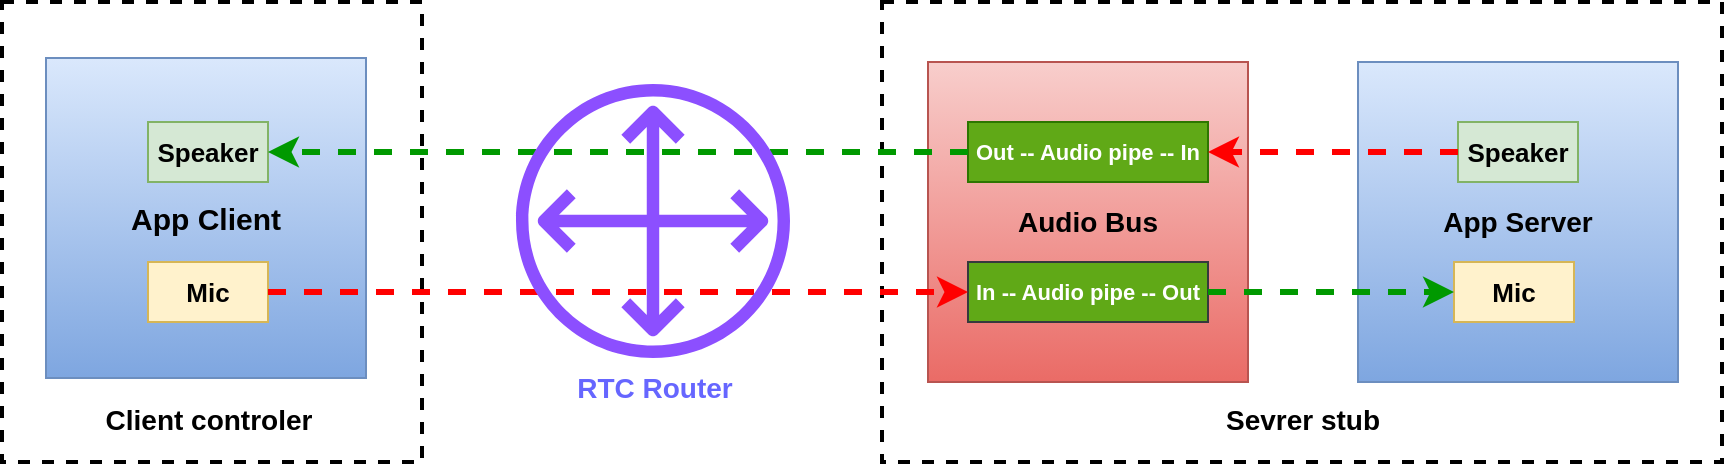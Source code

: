 <mxfile version="24.8.3">
  <diagram name="Page-1" id="e56a1550-8fbb-45ad-956c-1786394a9013">
    <mxGraphModel dx="1306" dy="813" grid="1" gridSize="10" guides="1" tooltips="1" connect="1" arrows="1" fold="1" page="1" pageScale="1" pageWidth="1100" pageHeight="850" background="none" math="0" shadow="0">
      <root>
        <mxCell id="0" />
        <mxCell id="1" parent="0" />
        <mxCell id="dviLVYzvUiRTf4Ah8dCm-29" value="" style="rounded=0;whiteSpace=wrap;html=1;dashed=1;strokeWidth=2;" parent="1" vertex="1">
          <mxGeometry x="20" y="270" width="210" height="230" as="geometry" />
        </mxCell>
        <mxCell id="dviLVYzvUiRTf4Ah8dCm-24" value="" style="rounded=0;whiteSpace=wrap;html=1;dashed=1;strokeWidth=2;" parent="1" vertex="1">
          <mxGeometry x="460" y="270" width="420" height="230" as="geometry" />
        </mxCell>
        <mxCell id="dviLVYzvUiRTf4Ah8dCm-2" value="&lt;font style=&quot;font-size: 15px;&quot;&gt;&lt;b&gt;App Client&lt;/b&gt;&lt;/font&gt;" style="whiteSpace=wrap;html=1;aspect=fixed;fillColor=#dae8fc;gradientColor=#7ea6e0;strokeColor=#6c8ebf;" parent="1" vertex="1">
          <mxGeometry x="42" y="298" width="160" height="160" as="geometry" />
        </mxCell>
        <mxCell id="dviLVYzvUiRTf4Ah8dCm-3" value="&lt;font style=&quot;font-size: 13px;&quot;&gt;&lt;b&gt;Mic&lt;/b&gt;&lt;/font&gt;" style="text;strokeColor=#d6b656;align=center;fillColor=#fff2cc;html=1;verticalAlign=middle;whiteSpace=wrap;rounded=0;" parent="1" vertex="1">
          <mxGeometry x="93" y="400" width="60" height="30" as="geometry" />
        </mxCell>
        <mxCell id="dviLVYzvUiRTf4Ah8dCm-4" value="&lt;font style=&quot;font-size: 13px;&quot;&gt;&lt;b&gt;Speaker&lt;/b&gt;&lt;/font&gt;" style="text;strokeColor=#82b366;align=center;fillColor=#d5e8d4;html=1;verticalAlign=middle;whiteSpace=wrap;rounded=0;" parent="1" vertex="1">
          <mxGeometry x="93" y="330" width="60" height="30" as="geometry" />
        </mxCell>
        <mxCell id="dviLVYzvUiRTf4Ah8dCm-5" value="&lt;font style=&quot;font-size: 14px;&quot;&gt;&lt;b&gt;App Server&lt;/b&gt;&lt;/font&gt;" style="whiteSpace=wrap;html=1;aspect=fixed;fillColor=#dae8fc;strokeColor=#6c8ebf;gradientColor=#7ea6e0;" parent="1" vertex="1">
          <mxGeometry x="698" y="300" width="160" height="160" as="geometry" />
        </mxCell>
        <mxCell id="dviLVYzvUiRTf4Ah8dCm-6" value="&lt;font style=&quot;font-size: 13px;&quot;&gt;&lt;b&gt;Mic&lt;/b&gt;&lt;/font&gt;" style="text;strokeColor=#d6b656;align=center;fillColor=#fff2cc;html=1;verticalAlign=middle;whiteSpace=wrap;rounded=0;" parent="1" vertex="1">
          <mxGeometry x="746" y="400" width="60" height="30" as="geometry" />
        </mxCell>
        <mxCell id="dviLVYzvUiRTf4Ah8dCm-7" value="&lt;font style=&quot;font-size: 13px;&quot;&gt;&lt;b&gt;Speaker&lt;/b&gt;&lt;/font&gt;" style="text;strokeColor=#82b366;align=center;fillColor=#d5e8d4;html=1;verticalAlign=middle;whiteSpace=wrap;rounded=0;" parent="1" vertex="1">
          <mxGeometry x="748" y="330" width="60" height="30" as="geometry" />
        </mxCell>
        <mxCell id="dviLVYzvUiRTf4Ah8dCm-8" value="&lt;font style=&quot;font-size: 14px;&quot;&gt;&lt;b&gt;Audio Bus&lt;/b&gt;&lt;/font&gt;" style="whiteSpace=wrap;html=1;aspect=fixed;fillColor=#f8cecc;gradientColor=#ea6b66;strokeColor=#b85450;" parent="1" vertex="1">
          <mxGeometry x="483" y="300" width="160" height="160" as="geometry" />
        </mxCell>
        <mxCell id="dviLVYzvUiRTf4Ah8dCm-9" value="&lt;font size=&quot;1&quot; style=&quot;&quot;&gt;&lt;b style=&quot;font-size: 11px;&quot;&gt;Out -- Audio pipe -- In&lt;/b&gt;&lt;/font&gt;" style="rounded=0;whiteSpace=wrap;html=1;fillColor=#60a917;fontColor=#ffffff;strokeColor=#2D7600;" parent="1" vertex="1">
          <mxGeometry x="503" y="330" width="120" height="30" as="geometry" />
        </mxCell>
        <mxCell id="dviLVYzvUiRTf4Ah8dCm-10" value="&lt;font color=&quot;#ffffff&quot; style=&quot;font-size: 11px;&quot;&gt;&lt;b&gt;In -- Audio pipe -- Out&lt;/b&gt;&lt;/font&gt;" style="rounded=0;whiteSpace=wrap;html=1;fillColor=#60A917;strokeColor=#36393d;" parent="1" vertex="1">
          <mxGeometry x="503" y="400" width="120" height="30" as="geometry" />
        </mxCell>
        <mxCell id="dviLVYzvUiRTf4Ah8dCm-11" value="" style="endArrow=classic;html=1;rounded=0;exitX=1;exitY=0.5;exitDx=0;exitDy=0;entryX=0;entryY=0.5;entryDx=0;entryDy=0;strokeWidth=3;dashed=1;strokeColor=#FF0000;" parent="1" source="dviLVYzvUiRTf4Ah8dCm-3" target="dviLVYzvUiRTf4Ah8dCm-10" edge="1">
          <mxGeometry width="50" height="50" relative="1" as="geometry">
            <mxPoint x="160" y="422.5" as="sourcePoint" />
            <mxPoint x="487" y="425.08" as="targetPoint" />
          </mxGeometry>
        </mxCell>
        <mxCell id="dviLVYzvUiRTf4Ah8dCm-12" value="" style="endArrow=classic;html=1;rounded=0;exitX=1;exitY=0.5;exitDx=0;exitDy=0;entryX=0;entryY=0.5;entryDx=0;entryDy=0;strokeWidth=3;dashed=1;strokeColor=#009900;" parent="1" source="dviLVYzvUiRTf4Ah8dCm-10" target="dviLVYzvUiRTf4Ah8dCm-6" edge="1">
          <mxGeometry width="50" height="50" relative="1" as="geometry">
            <mxPoint x="530" y="450" as="sourcePoint" />
            <mxPoint x="580" y="400" as="targetPoint" />
          </mxGeometry>
        </mxCell>
        <mxCell id="dviLVYzvUiRTf4Ah8dCm-13" value="" style="endArrow=classic;html=1;rounded=0;exitX=0;exitY=0.5;exitDx=0;exitDy=0;strokeWidth=3;dashed=1;strokeColor=#FF0000;" parent="1" source="dviLVYzvUiRTf4Ah8dCm-7" target="dviLVYzvUiRTf4Ah8dCm-9" edge="1">
          <mxGeometry width="50" height="50" relative="1" as="geometry">
            <mxPoint x="630" y="610" as="sourcePoint" />
            <mxPoint x="680" y="560" as="targetPoint" />
          </mxGeometry>
        </mxCell>
        <mxCell id="dviLVYzvUiRTf4Ah8dCm-14" value="" style="endArrow=classic;html=1;rounded=0;exitX=0;exitY=0.5;exitDx=0;exitDy=0;entryX=1;entryY=0.5;entryDx=0;entryDy=0;strokeWidth=3;dashed=1;strokeColor=#009900;" parent="1" source="dviLVYzvUiRTf4Ah8dCm-9" target="dviLVYzvUiRTf4Ah8dCm-4" edge="1">
          <mxGeometry width="50" height="50" relative="1" as="geometry">
            <mxPoint x="530" y="450" as="sourcePoint" />
            <mxPoint x="580" y="400" as="targetPoint" />
          </mxGeometry>
        </mxCell>
        <mxCell id="dviLVYzvUiRTf4Ah8dCm-19" value="&lt;font color=&quot;#6666ff&quot;&gt;&lt;span style=&quot;font-size: 14px;&quot;&gt;&lt;b&gt;RTC Router&lt;/b&gt;&lt;/span&gt;&lt;/font&gt;" style="sketch=0;outlineConnect=0;fontColor=#232F3E;gradientColor=none;fillColor=#8C4FFF;strokeColor=none;dashed=1;verticalLabelPosition=bottom;verticalAlign=top;align=center;html=1;fontSize=12;fontStyle=0;aspect=fixed;pointerEvents=1;shape=mxgraph.aws4.customer_gateway;" parent="1" vertex="1">
          <mxGeometry x="277" y="311" width="137" height="137" as="geometry" />
        </mxCell>
        <mxCell id="dviLVYzvUiRTf4Ah8dCm-26" value="&lt;b&gt;&lt;font style=&quot;font-size: 14px;&quot;&gt;Client controler&lt;/font&gt;&lt;/b&gt;" style="text;html=1;align=center;verticalAlign=middle;resizable=0;points=[];autosize=1;strokeColor=none;fillColor=none;" parent="1" vertex="1">
          <mxGeometry x="58" y="464" width="130" height="30" as="geometry" />
        </mxCell>
        <mxCell id="dviLVYzvUiRTf4Ah8dCm-27" value="&lt;b&gt;&lt;font style=&quot;font-size: 14px;&quot;&gt;Sevrer stub&lt;/font&gt;&lt;/b&gt;" style="text;html=1;align=center;verticalAlign=middle;resizable=0;points=[];autosize=1;strokeColor=none;fillColor=none;" parent="1" vertex="1">
          <mxGeometry x="620" y="464" width="100" height="30" as="geometry" />
        </mxCell>
      </root>
    </mxGraphModel>
  </diagram>
</mxfile>
